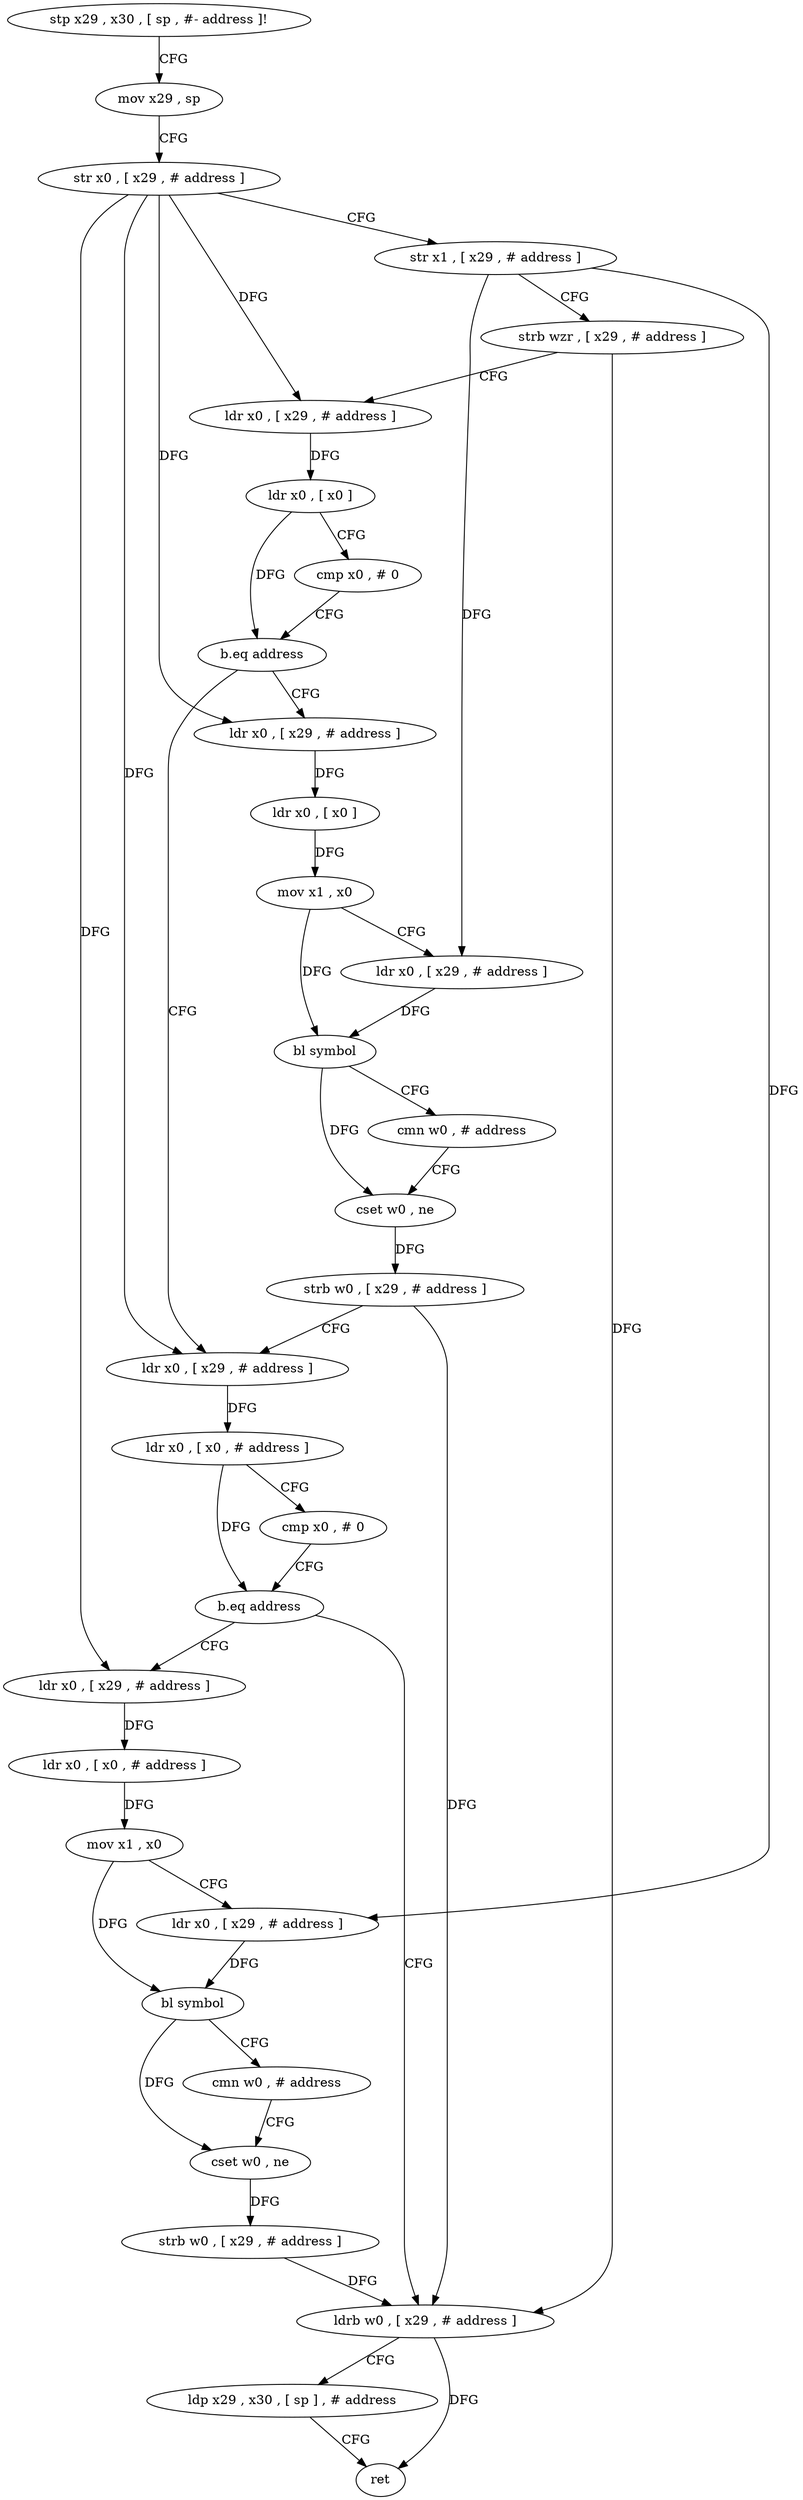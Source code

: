 digraph "func" {
"120568" [label = "stp x29 , x30 , [ sp , #- address ]!" ]
"120572" [label = "mov x29 , sp" ]
"120576" [label = "str x0 , [ x29 , # address ]" ]
"120580" [label = "str x1 , [ x29 , # address ]" ]
"120584" [label = "strb wzr , [ x29 , # address ]" ]
"120588" [label = "ldr x0 , [ x29 , # address ]" ]
"120592" [label = "ldr x0 , [ x0 ]" ]
"120596" [label = "cmp x0 , # 0" ]
"120600" [label = "b.eq address" ]
"120636" [label = "ldr x0 , [ x29 , # address ]" ]
"120604" [label = "ldr x0 , [ x29 , # address ]" ]
"120640" [label = "ldr x0 , [ x0 , # address ]" ]
"120644" [label = "cmp x0 , # 0" ]
"120648" [label = "b.eq address" ]
"120684" [label = "ldrb w0 , [ x29 , # address ]" ]
"120652" [label = "ldr x0 , [ x29 , # address ]" ]
"120608" [label = "ldr x0 , [ x0 ]" ]
"120612" [label = "mov x1 , x0" ]
"120616" [label = "ldr x0 , [ x29 , # address ]" ]
"120620" [label = "bl symbol" ]
"120624" [label = "cmn w0 , # address" ]
"120628" [label = "cset w0 , ne" ]
"120632" [label = "strb w0 , [ x29 , # address ]" ]
"120688" [label = "ldp x29 , x30 , [ sp ] , # address" ]
"120692" [label = "ret" ]
"120656" [label = "ldr x0 , [ x0 , # address ]" ]
"120660" [label = "mov x1 , x0" ]
"120664" [label = "ldr x0 , [ x29 , # address ]" ]
"120668" [label = "bl symbol" ]
"120672" [label = "cmn w0 , # address" ]
"120676" [label = "cset w0 , ne" ]
"120680" [label = "strb w0 , [ x29 , # address ]" ]
"120568" -> "120572" [ label = "CFG" ]
"120572" -> "120576" [ label = "CFG" ]
"120576" -> "120580" [ label = "CFG" ]
"120576" -> "120588" [ label = "DFG" ]
"120576" -> "120636" [ label = "DFG" ]
"120576" -> "120604" [ label = "DFG" ]
"120576" -> "120652" [ label = "DFG" ]
"120580" -> "120584" [ label = "CFG" ]
"120580" -> "120616" [ label = "DFG" ]
"120580" -> "120664" [ label = "DFG" ]
"120584" -> "120588" [ label = "CFG" ]
"120584" -> "120684" [ label = "DFG" ]
"120588" -> "120592" [ label = "DFG" ]
"120592" -> "120596" [ label = "CFG" ]
"120592" -> "120600" [ label = "DFG" ]
"120596" -> "120600" [ label = "CFG" ]
"120600" -> "120636" [ label = "CFG" ]
"120600" -> "120604" [ label = "CFG" ]
"120636" -> "120640" [ label = "DFG" ]
"120604" -> "120608" [ label = "DFG" ]
"120640" -> "120644" [ label = "CFG" ]
"120640" -> "120648" [ label = "DFG" ]
"120644" -> "120648" [ label = "CFG" ]
"120648" -> "120684" [ label = "CFG" ]
"120648" -> "120652" [ label = "CFG" ]
"120684" -> "120688" [ label = "CFG" ]
"120684" -> "120692" [ label = "DFG" ]
"120652" -> "120656" [ label = "DFG" ]
"120608" -> "120612" [ label = "DFG" ]
"120612" -> "120616" [ label = "CFG" ]
"120612" -> "120620" [ label = "DFG" ]
"120616" -> "120620" [ label = "DFG" ]
"120620" -> "120624" [ label = "CFG" ]
"120620" -> "120628" [ label = "DFG" ]
"120624" -> "120628" [ label = "CFG" ]
"120628" -> "120632" [ label = "DFG" ]
"120632" -> "120636" [ label = "CFG" ]
"120632" -> "120684" [ label = "DFG" ]
"120688" -> "120692" [ label = "CFG" ]
"120656" -> "120660" [ label = "DFG" ]
"120660" -> "120664" [ label = "CFG" ]
"120660" -> "120668" [ label = "DFG" ]
"120664" -> "120668" [ label = "DFG" ]
"120668" -> "120672" [ label = "CFG" ]
"120668" -> "120676" [ label = "DFG" ]
"120672" -> "120676" [ label = "CFG" ]
"120676" -> "120680" [ label = "DFG" ]
"120680" -> "120684" [ label = "DFG" ]
}
